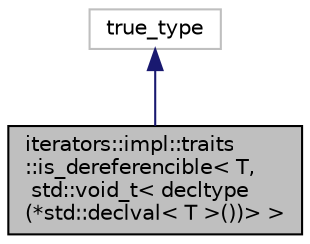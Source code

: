 digraph "iterators::impl::traits::is_dereferencible&lt; T, std::void_t&lt; decltype(*std::declval&lt; T &gt;())&gt; &gt;"
{
 // INTERACTIVE_SVG=YES
 // LATEX_PDF_SIZE
  edge [fontname="Helvetica",fontsize="10",labelfontname="Helvetica",labelfontsize="10"];
  node [fontname="Helvetica",fontsize="10",shape=record];
  Node1 [label="iterators::impl::traits\l::is_dereferencible\< T,\l std::void_t\< decltype\l(*std::declval\< T \>())\> \>",height=0.2,width=0.4,color="black", fillcolor="grey75", style="filled", fontcolor="black",tooltip=" "];
  Node2 -> Node1 [dir="back",color="midnightblue",fontsize="10",style="solid"];
  Node2 [label="true_type",height=0.2,width=0.4,color="grey75", fillcolor="white", style="filled",tooltip=" "];
}

